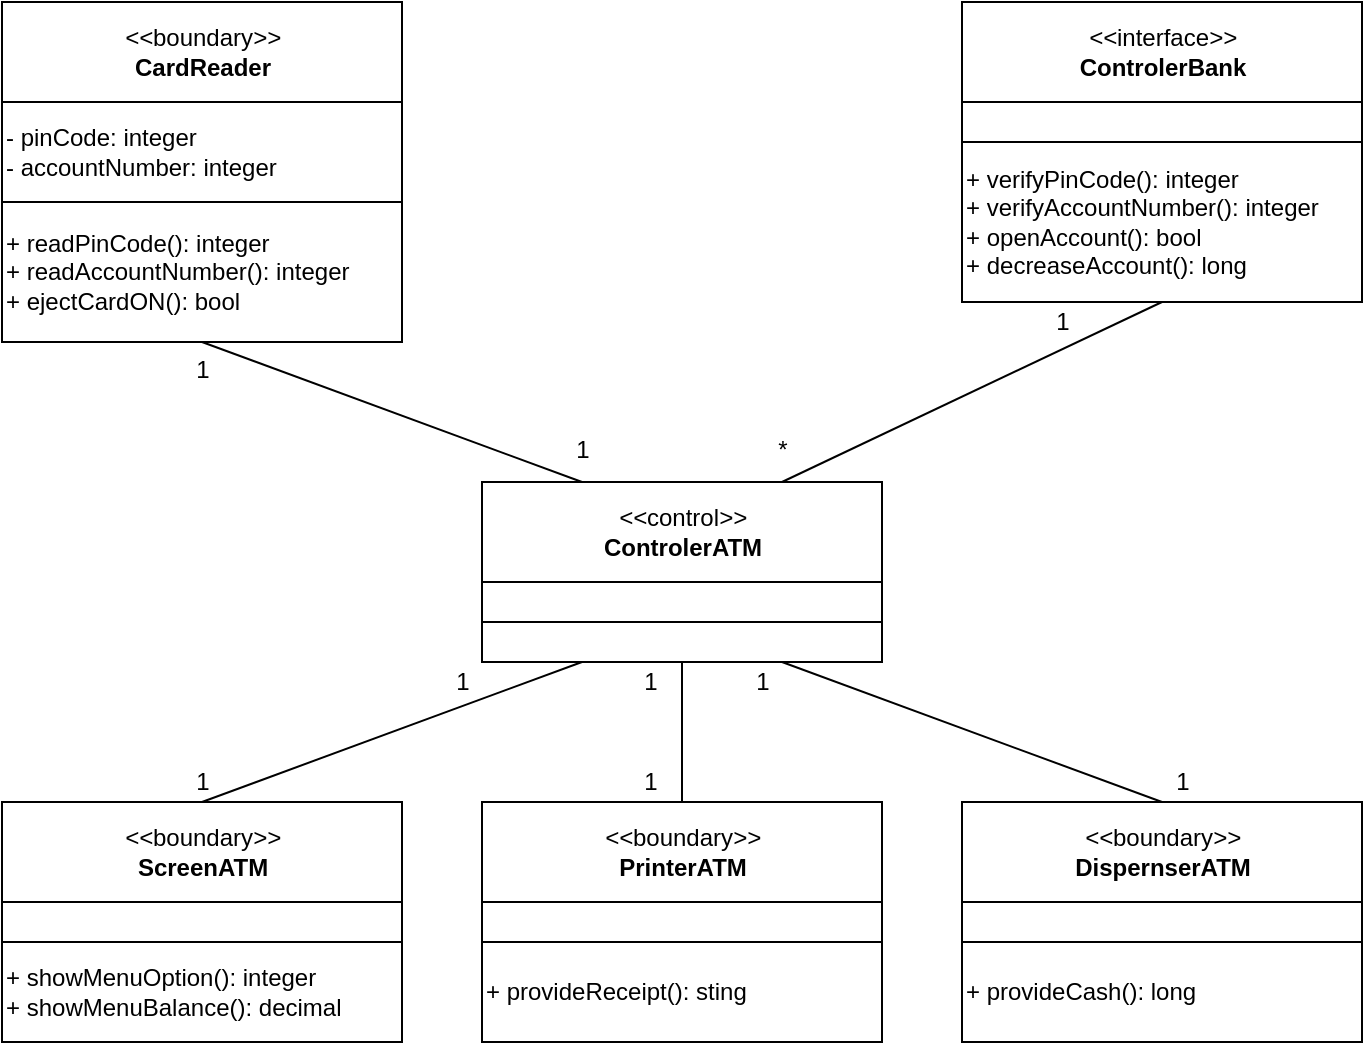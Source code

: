 <mxfile version="13.0.3" type="device"><diagram id="6GWJ652Y_COAqjKMtK3p" name="Страница 1"><mxGraphModel dx="467" dy="569" grid="1" gridSize="10" guides="1" tooltips="1" connect="1" arrows="1" fold="1" page="1" pageScale="1" pageWidth="827" pageHeight="1169" math="0" shadow="0"><root><mxCell id="0"/><mxCell id="1" parent="0"/><mxCell id="Iy7XXfTB80mmB9aNb8Te-26" value="&lt;i&gt;&amp;lt;&amp;lt;&lt;/i&gt;boundary&lt;i&gt;&amp;gt;&amp;gt;&lt;/i&gt;&lt;br&gt;&lt;b&gt;CardReader&lt;/b&gt;" style="html=1;" vertex="1" parent="1"><mxGeometry x="80" y="160" width="200" height="50" as="geometry"/></mxCell><mxCell id="Iy7XXfTB80mmB9aNb8Te-27" value="- pinCode: integer&lt;br&gt;- accountNumber: integer" style="html=1;align=left;" vertex="1" parent="1"><mxGeometry x="80" y="210" width="200" height="50" as="geometry"/></mxCell><mxCell id="Iy7XXfTB80mmB9aNb8Te-28" value="&lt;span&gt;+ readPinCode(): integer&lt;br&gt;+ readAccountNumber(): integer&lt;br&gt;+ ejectCardON(): bool&lt;br&gt;&lt;/span&gt;" style="html=1;align=left;" vertex="1" parent="1"><mxGeometry x="80" y="260" width="200" height="70" as="geometry"/></mxCell><mxCell id="Iy7XXfTB80mmB9aNb8Te-29" value="&lt;i&gt;&amp;lt;&amp;lt;&lt;/i&gt;interface&lt;i&gt;&amp;gt;&amp;gt;&lt;/i&gt;&lt;br&gt;&lt;b&gt;ControlerBank&lt;/b&gt;" style="html=1;" vertex="1" parent="1"><mxGeometry x="560" y="160" width="200" height="50" as="geometry"/></mxCell><mxCell id="Iy7XXfTB80mmB9aNb8Te-30" value="" style="html=1;align=left;" vertex="1" parent="1"><mxGeometry x="560" y="210" width="200" height="20" as="geometry"/></mxCell><mxCell id="Iy7XXfTB80mmB9aNb8Te-31" value="&lt;span&gt;+ verifyPinCode(): integer&lt;br&gt;+&amp;nbsp;&lt;/span&gt;verify&lt;span&gt;AccountNumber(): integer&lt;br&gt;+ openAccount(): bool&lt;br&gt;+ decreaseAccount(): long&lt;br&gt;&lt;/span&gt;" style="html=1;align=left;" vertex="1" parent="1"><mxGeometry x="560" y="230" width="200" height="80" as="geometry"/></mxCell><mxCell id="Iy7XXfTB80mmB9aNb8Te-32" value="&lt;i&gt;&amp;lt;&amp;lt;&lt;/i&gt;control&lt;i&gt;&amp;gt;&amp;gt;&lt;/i&gt;&lt;br&gt;&lt;b&gt;ControlerATM&lt;/b&gt;" style="html=1;" vertex="1" parent="1"><mxGeometry x="320" y="400" width="200" height="50" as="geometry"/></mxCell><mxCell id="Iy7XXfTB80mmB9aNb8Te-33" value="" style="html=1;align=left;" vertex="1" parent="1"><mxGeometry x="320" y="450" width="200" height="20" as="geometry"/></mxCell><mxCell id="Iy7XXfTB80mmB9aNb8Te-34" value="&lt;span&gt;&lt;br&gt;&lt;/span&gt;" style="html=1;align=left;" vertex="1" parent="1"><mxGeometry x="320" y="470" width="200" height="20" as="geometry"/></mxCell><mxCell id="Iy7XXfTB80mmB9aNb8Te-35" value="&lt;i&gt;&amp;lt;&amp;lt;&lt;/i&gt;boundary&lt;i&gt;&amp;gt;&amp;gt;&lt;/i&gt;&lt;br&gt;&lt;b&gt;ScreenATM&lt;/b&gt;" style="html=1;" vertex="1" parent="1"><mxGeometry x="80" y="560" width="200" height="50" as="geometry"/></mxCell><mxCell id="Iy7XXfTB80mmB9aNb8Te-36" value="" style="html=1;align=left;" vertex="1" parent="1"><mxGeometry x="80" y="610" width="200" height="20" as="geometry"/></mxCell><mxCell id="Iy7XXfTB80mmB9aNb8Te-37" value="&lt;span&gt;+ showMenuOption(): integer&lt;br&gt;&lt;/span&gt;+ showMenuBalance(): decimal&lt;span&gt;&lt;br&gt;&lt;/span&gt;" style="html=1;align=left;" vertex="1" parent="1"><mxGeometry x="80" y="630" width="200" height="50" as="geometry"/></mxCell><mxCell id="Iy7XXfTB80mmB9aNb8Te-38" value="&lt;i&gt;&amp;lt;&amp;lt;&lt;/i&gt;boundary&lt;i&gt;&amp;gt;&amp;gt;&lt;/i&gt;&lt;br&gt;&lt;b&gt;PrinterATM&lt;/b&gt;" style="html=1;" vertex="1" parent="1"><mxGeometry x="320" y="560" width="200" height="50" as="geometry"/></mxCell><mxCell id="Iy7XXfTB80mmB9aNb8Te-39" value="" style="html=1;align=left;" vertex="1" parent="1"><mxGeometry x="320" y="610" width="200" height="20" as="geometry"/></mxCell><mxCell id="Iy7XXfTB80mmB9aNb8Te-40" value="&lt;span&gt;+ provideReceipt(): sting&lt;/span&gt;&lt;span&gt;&lt;br&gt;&lt;/span&gt;" style="html=1;align=left;" vertex="1" parent="1"><mxGeometry x="320" y="630" width="200" height="50" as="geometry"/></mxCell><mxCell id="Iy7XXfTB80mmB9aNb8Te-41" value="&lt;i&gt;&amp;lt;&amp;lt;&lt;/i&gt;boundary&lt;i&gt;&amp;gt;&amp;gt;&lt;/i&gt;&lt;br&gt;&lt;b&gt;DispernserATM&lt;/b&gt;" style="html=1;" vertex="1" parent="1"><mxGeometry x="560" y="560" width="200" height="50" as="geometry"/></mxCell><mxCell id="Iy7XXfTB80mmB9aNb8Te-42" value="" style="html=1;align=left;" vertex="1" parent="1"><mxGeometry x="560" y="610" width="200" height="20" as="geometry"/></mxCell><mxCell id="Iy7XXfTB80mmB9aNb8Te-43" value="&lt;span&gt;+ provideCash(): long&lt;/span&gt;&lt;span&gt;&lt;br&gt;&lt;/span&gt;" style="html=1;align=left;" vertex="1" parent="1"><mxGeometry x="560" y="630" width="200" height="50" as="geometry"/></mxCell><mxCell id="Iy7XXfTB80mmB9aNb8Te-44" value="" style="endArrow=none;html=1;entryX=0.5;entryY=1;entryDx=0;entryDy=0;exitX=0.75;exitY=0;exitDx=0;exitDy=0;" edge="1" parent="1" source="Iy7XXfTB80mmB9aNb8Te-32" target="Iy7XXfTB80mmB9aNb8Te-31"><mxGeometry width="50" height="50" relative="1" as="geometry"><mxPoint x="520" y="430" as="sourcePoint"/><mxPoint x="570" y="380" as="targetPoint"/></mxGeometry></mxCell><mxCell id="Iy7XXfTB80mmB9aNb8Te-45" value="" style="endArrow=none;html=1;entryX=0.5;entryY=1;entryDx=0;entryDy=0;exitX=0.25;exitY=0;exitDx=0;exitDy=0;" edge="1" parent="1" source="Iy7XXfTB80mmB9aNb8Te-32" target="Iy7XXfTB80mmB9aNb8Te-28"><mxGeometry width="50" height="50" relative="1" as="geometry"><mxPoint x="190" y="410" as="sourcePoint"/><mxPoint x="240" y="360" as="targetPoint"/></mxGeometry></mxCell><mxCell id="Iy7XXfTB80mmB9aNb8Te-46" value="" style="endArrow=none;html=1;entryX=0.25;entryY=1;entryDx=0;entryDy=0;exitX=0.5;exitY=0;exitDx=0;exitDy=0;" edge="1" parent="1" source="Iy7XXfTB80mmB9aNb8Te-35" target="Iy7XXfTB80mmB9aNb8Te-34"><mxGeometry width="50" height="50" relative="1" as="geometry"><mxPoint x="230" y="520" as="sourcePoint"/><mxPoint x="280" y="470" as="targetPoint"/></mxGeometry></mxCell><mxCell id="Iy7XXfTB80mmB9aNb8Te-47" value="" style="endArrow=none;html=1;entryX=0.75;entryY=1;entryDx=0;entryDy=0;exitX=0.5;exitY=0;exitDx=0;exitDy=0;" edge="1" parent="1" source="Iy7XXfTB80mmB9aNb8Te-41" target="Iy7XXfTB80mmB9aNb8Te-34"><mxGeometry width="50" height="50" relative="1" as="geometry"><mxPoint x="520" y="430" as="sourcePoint"/><mxPoint x="570" y="380" as="targetPoint"/></mxGeometry></mxCell><mxCell id="Iy7XXfTB80mmB9aNb8Te-48" value="" style="endArrow=none;html=1;entryX=0.5;entryY=0;entryDx=0;entryDy=0;exitX=0.5;exitY=1;exitDx=0;exitDy=0;" edge="1" parent="1" source="Iy7XXfTB80mmB9aNb8Te-34" target="Iy7XXfTB80mmB9aNb8Te-38"><mxGeometry width="50" height="50" relative="1" as="geometry"><mxPoint x="540" y="470" as="sourcePoint"/><mxPoint x="590" y="420" as="targetPoint"/></mxGeometry></mxCell><mxCell id="Iy7XXfTB80mmB9aNb8Te-49" value="1" style="text;html=1;align=center;verticalAlign=middle;resizable=0;points=[];autosize=1;" vertex="1" parent="1"><mxGeometry x="170" y="540" width="20" height="20" as="geometry"/></mxCell><mxCell id="Iy7XXfTB80mmB9aNb8Te-50" value="1" style="text;html=1;align=center;verticalAlign=middle;resizable=0;points=[];autosize=1;" vertex="1" parent="1"><mxGeometry x="360" y="374" width="20" height="20" as="geometry"/></mxCell><mxCell id="Iy7XXfTB80mmB9aNb8Te-51" value="1" style="text;html=1;align=center;verticalAlign=middle;resizable=0;points=[];autosize=1;" vertex="1" parent="1"><mxGeometry x="170" y="334" width="20" height="20" as="geometry"/></mxCell><mxCell id="Iy7XXfTB80mmB9aNb8Te-52" value="1" style="text;html=1;align=center;verticalAlign=middle;resizable=0;points=[];autosize=1;" vertex="1" parent="1"><mxGeometry x="394" y="490" width="20" height="20" as="geometry"/></mxCell><mxCell id="Iy7XXfTB80mmB9aNb8Te-53" value="1" style="text;html=1;align=center;verticalAlign=middle;resizable=0;points=[];autosize=1;" vertex="1" parent="1"><mxGeometry x="300" y="490" width="20" height="20" as="geometry"/></mxCell><mxCell id="Iy7XXfTB80mmB9aNb8Te-54" value="1" style="text;html=1;align=center;verticalAlign=middle;resizable=0;points=[];autosize=1;" vertex="1" parent="1"><mxGeometry x="394" y="540" width="20" height="20" as="geometry"/></mxCell><mxCell id="Iy7XXfTB80mmB9aNb8Te-55" value="1" style="text;html=1;align=center;verticalAlign=middle;resizable=0;points=[];autosize=1;" vertex="1" parent="1"><mxGeometry x="600" y="310" width="20" height="20" as="geometry"/></mxCell><mxCell id="Iy7XXfTB80mmB9aNb8Te-56" value="*" style="text;html=1;align=center;verticalAlign=middle;resizable=0;points=[];autosize=1;" vertex="1" parent="1"><mxGeometry x="460" y="374" width="20" height="20" as="geometry"/></mxCell><mxCell id="Iy7XXfTB80mmB9aNb8Te-57" value="1" style="text;html=1;align=center;verticalAlign=middle;resizable=0;points=[];autosize=1;" vertex="1" parent="1"><mxGeometry x="660" y="540" width="20" height="20" as="geometry"/></mxCell><mxCell id="Iy7XXfTB80mmB9aNb8Te-58" value="1" style="text;html=1;align=center;verticalAlign=middle;resizable=0;points=[];autosize=1;" vertex="1" parent="1"><mxGeometry x="450" y="490" width="20" height="20" as="geometry"/></mxCell></root></mxGraphModel></diagram></mxfile>